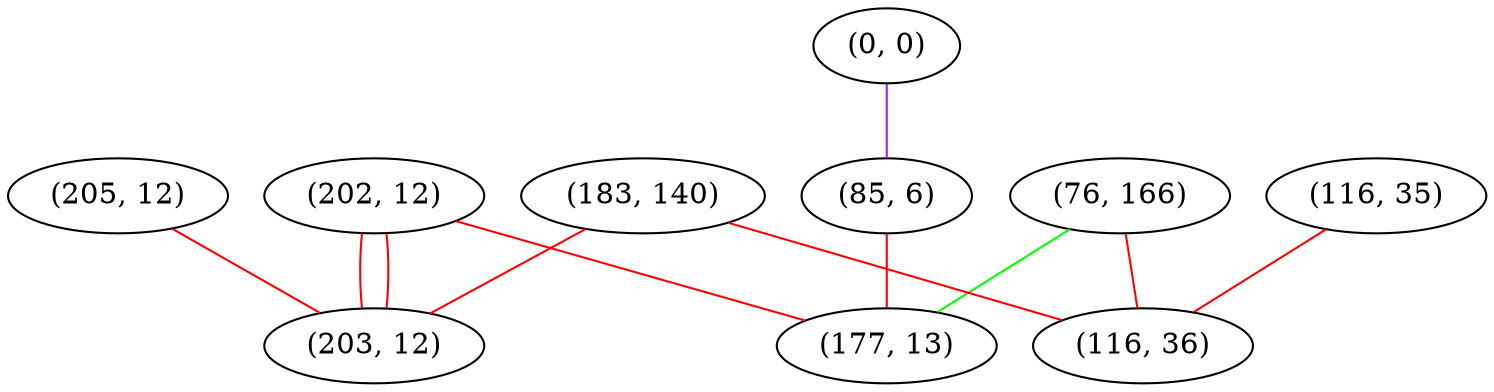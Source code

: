 graph "" {
"(205, 12)";
"(0, 0)";
"(116, 35)";
"(76, 166)";
"(202, 12)";
"(183, 140)";
"(85, 6)";
"(177, 13)";
"(116, 36)";
"(203, 12)";
"(205, 12)" -- "(203, 12)"  [color=red, key=0, weight=1];
"(0, 0)" -- "(85, 6)"  [color=purple, key=0, weight=4];
"(116, 35)" -- "(116, 36)"  [color=red, key=0, weight=1];
"(76, 166)" -- "(177, 13)"  [color=green, key=0, weight=2];
"(76, 166)" -- "(116, 36)"  [color=red, key=0, weight=1];
"(202, 12)" -- "(177, 13)"  [color=red, key=0, weight=1];
"(202, 12)" -- "(203, 12)"  [color=red, key=0, weight=1];
"(202, 12)" -- "(203, 12)"  [color=red, key=1, weight=1];
"(183, 140)" -- "(116, 36)"  [color=red, key=0, weight=1];
"(183, 140)" -- "(203, 12)"  [color=red, key=0, weight=1];
"(85, 6)" -- "(177, 13)"  [color=red, key=0, weight=1];
}
